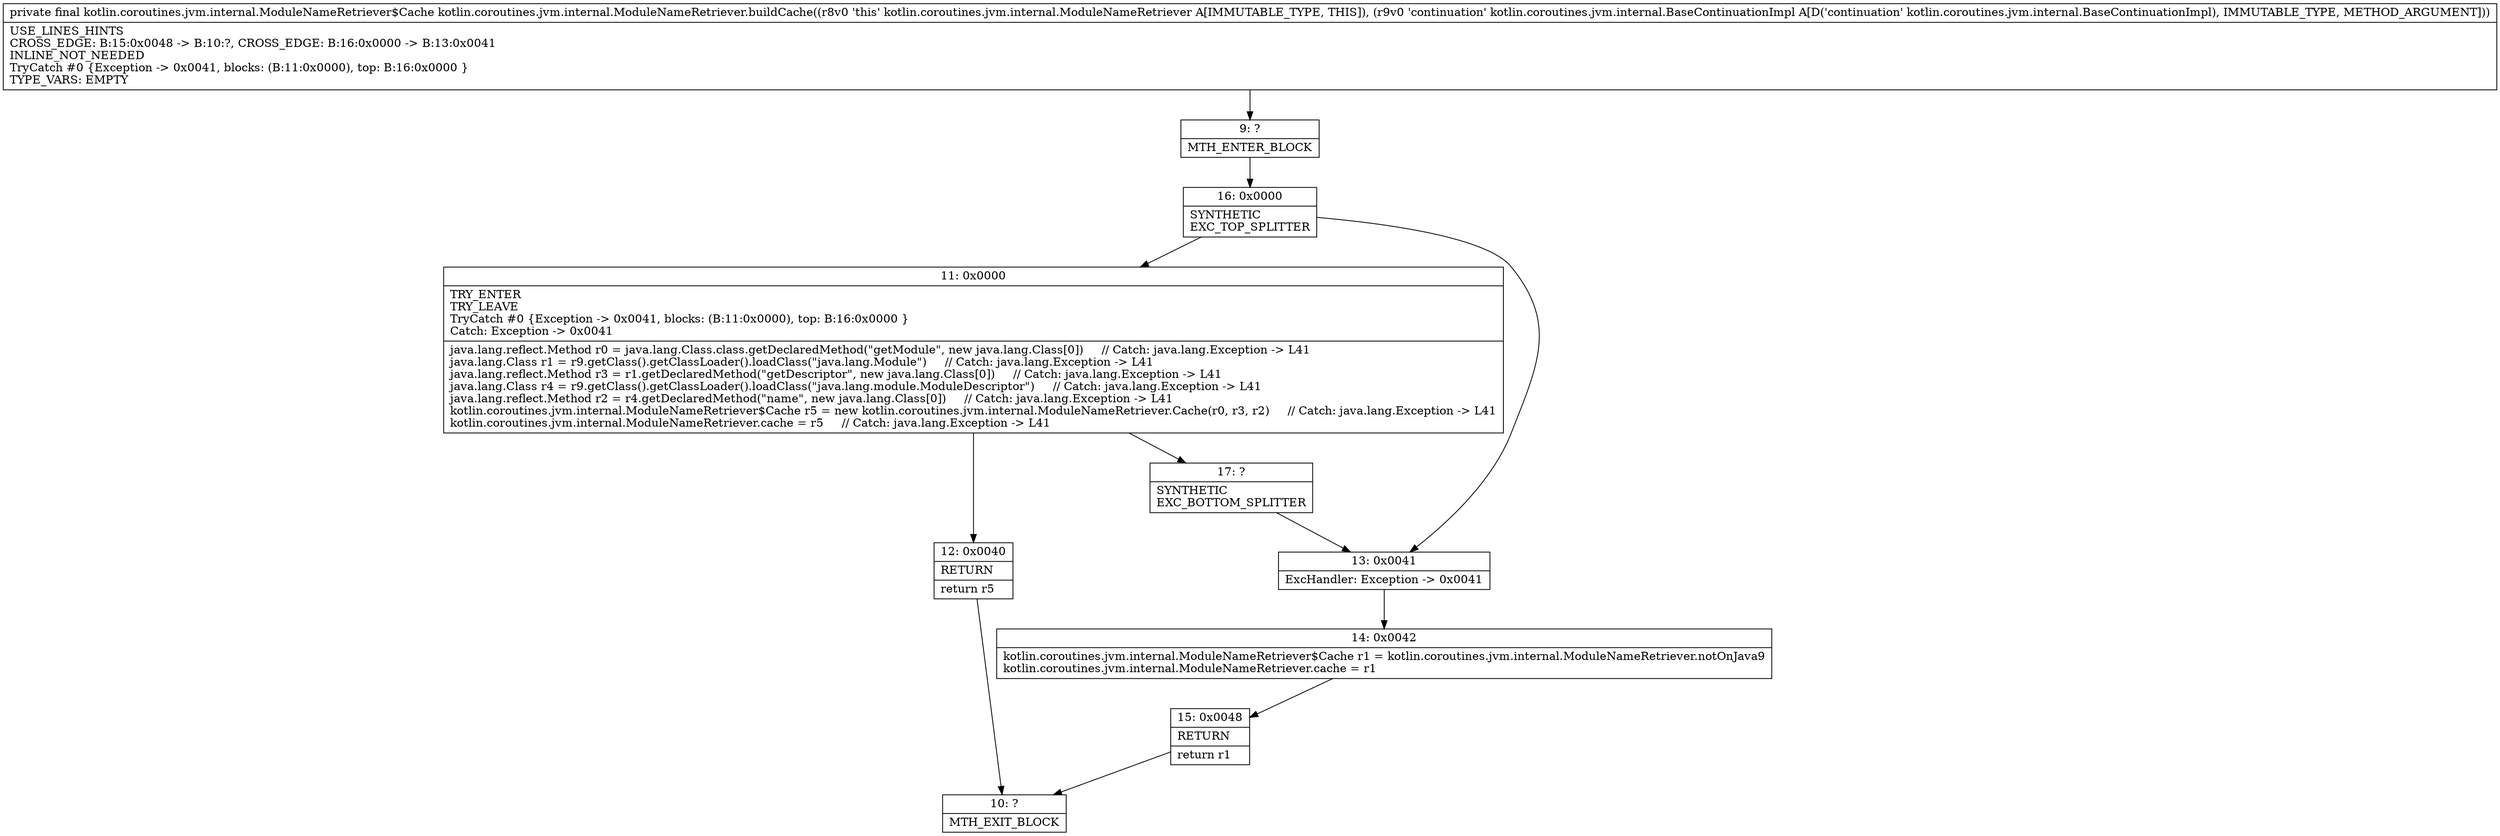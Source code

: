 digraph "CFG forkotlin.coroutines.jvm.internal.ModuleNameRetriever.buildCache(Lkotlin\/coroutines\/jvm\/internal\/BaseContinuationImpl;)Lkotlin\/coroutines\/jvm\/internal\/ModuleNameRetriever$Cache;" {
Node_9 [shape=record,label="{9\:\ ?|MTH_ENTER_BLOCK\l}"];
Node_16 [shape=record,label="{16\:\ 0x0000|SYNTHETIC\lEXC_TOP_SPLITTER\l}"];
Node_11 [shape=record,label="{11\:\ 0x0000|TRY_ENTER\lTRY_LEAVE\lTryCatch #0 \{Exception \-\> 0x0041, blocks: (B:11:0x0000), top: B:16:0x0000 \}\lCatch: Exception \-\> 0x0041\l|java.lang.reflect.Method r0 = java.lang.Class.class.getDeclaredMethod(\"getModule\", new java.lang.Class[0])     \/\/ Catch: java.lang.Exception \-\> L41\ljava.lang.Class r1 = r9.getClass().getClassLoader().loadClass(\"java.lang.Module\")     \/\/ Catch: java.lang.Exception \-\> L41\ljava.lang.reflect.Method r3 = r1.getDeclaredMethod(\"getDescriptor\", new java.lang.Class[0])     \/\/ Catch: java.lang.Exception \-\> L41\ljava.lang.Class r4 = r9.getClass().getClassLoader().loadClass(\"java.lang.module.ModuleDescriptor\")     \/\/ Catch: java.lang.Exception \-\> L41\ljava.lang.reflect.Method r2 = r4.getDeclaredMethod(\"name\", new java.lang.Class[0])     \/\/ Catch: java.lang.Exception \-\> L41\lkotlin.coroutines.jvm.internal.ModuleNameRetriever$Cache r5 = new kotlin.coroutines.jvm.internal.ModuleNameRetriever.Cache(r0, r3, r2)     \/\/ Catch: java.lang.Exception \-\> L41\lkotlin.coroutines.jvm.internal.ModuleNameRetriever.cache = r5     \/\/ Catch: java.lang.Exception \-\> L41\l}"];
Node_12 [shape=record,label="{12\:\ 0x0040|RETURN\l|return r5\l}"];
Node_10 [shape=record,label="{10\:\ ?|MTH_EXIT_BLOCK\l}"];
Node_17 [shape=record,label="{17\:\ ?|SYNTHETIC\lEXC_BOTTOM_SPLITTER\l}"];
Node_13 [shape=record,label="{13\:\ 0x0041|ExcHandler: Exception \-\> 0x0041\l}"];
Node_14 [shape=record,label="{14\:\ 0x0042|kotlin.coroutines.jvm.internal.ModuleNameRetriever$Cache r1 = kotlin.coroutines.jvm.internal.ModuleNameRetriever.notOnJava9\lkotlin.coroutines.jvm.internal.ModuleNameRetriever.cache = r1\l}"];
Node_15 [shape=record,label="{15\:\ 0x0048|RETURN\l|return r1\l}"];
MethodNode[shape=record,label="{private final kotlin.coroutines.jvm.internal.ModuleNameRetriever$Cache kotlin.coroutines.jvm.internal.ModuleNameRetriever.buildCache((r8v0 'this' kotlin.coroutines.jvm.internal.ModuleNameRetriever A[IMMUTABLE_TYPE, THIS]), (r9v0 'continuation' kotlin.coroutines.jvm.internal.BaseContinuationImpl A[D('continuation' kotlin.coroutines.jvm.internal.BaseContinuationImpl), IMMUTABLE_TYPE, METHOD_ARGUMENT]))  | USE_LINES_HINTS\lCROSS_EDGE: B:15:0x0048 \-\> B:10:?, CROSS_EDGE: B:16:0x0000 \-\> B:13:0x0041\lINLINE_NOT_NEEDED\lTryCatch #0 \{Exception \-\> 0x0041, blocks: (B:11:0x0000), top: B:16:0x0000 \}\lTYPE_VARS: EMPTY\l}"];
MethodNode -> Node_9;Node_9 -> Node_16;
Node_16 -> Node_11;
Node_16 -> Node_13;
Node_11 -> Node_12;
Node_11 -> Node_17;
Node_12 -> Node_10;
Node_17 -> Node_13;
Node_13 -> Node_14;
Node_14 -> Node_15;
Node_15 -> Node_10;
}

